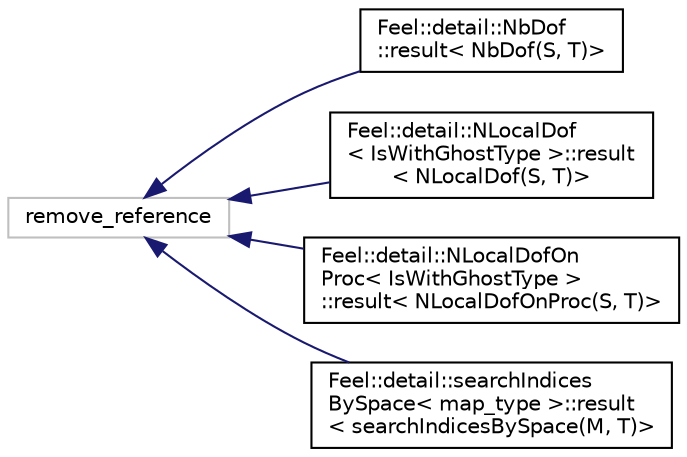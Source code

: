 digraph "Graphical Class Hierarchy"
{
 // LATEX_PDF_SIZE
  edge [fontname="Helvetica",fontsize="10",labelfontname="Helvetica",labelfontsize="10"];
  node [fontname="Helvetica",fontsize="10",shape=record];
  rankdir="LR";
  Node1058 [label="remove_reference",height=0.2,width=0.4,color="grey75", fillcolor="white", style="filled",tooltip=" "];
  Node1058 -> Node0 [dir="back",color="midnightblue",fontsize="10",style="solid",fontname="Helvetica"];
  Node0 [label="Feel::detail::NbDof\l::result\< NbDof(S, T)\>",height=0.2,width=0.4,color="black", fillcolor="white", style="filled",URL="$structFeel_1_1detail_1_1NbDof_1_1result_3_01NbDof_07S_00_01T_08_4.html",tooltip=" "];
  Node1058 -> Node1060 [dir="back",color="midnightblue",fontsize="10",style="solid",fontname="Helvetica"];
  Node1060 [label="Feel::detail::NLocalDof\l\< IsWithGhostType \>::result\l\< NLocalDof(S, T)\>",height=0.2,width=0.4,color="black", fillcolor="white", style="filled",URL="$structFeel_1_1detail_1_1NLocalDof_1_1result_3_01NLocalDof_07S_00_01T_08_4.html",tooltip=" "];
  Node1058 -> Node1061 [dir="back",color="midnightblue",fontsize="10",style="solid",fontname="Helvetica"];
  Node1061 [label="Feel::detail::NLocalDofOn\lProc\< IsWithGhostType \>\l::result\< NLocalDofOnProc(S, T)\>",height=0.2,width=0.4,color="black", fillcolor="white", style="filled",URL="$structFeel_1_1detail_1_1NLocalDofOnProc_1_1result_3_01NLocalDofOnProc_07S_00_01T_08_4.html",tooltip=" "];
  Node1058 -> Node1062 [dir="back",color="midnightblue",fontsize="10",style="solid",fontname="Helvetica"];
  Node1062 [label="Feel::detail::searchIndices\lBySpace\< map_type \>::result\l\< searchIndicesBySpace(M, T)\>",height=0.2,width=0.4,color="black", fillcolor="white", style="filled",URL="$structFeel_1_1detail_1_1searchIndicesBySpace_1_1result_3_01searchIndicesBySpace_07M_00_01T_08_4.html",tooltip=" "];
}
